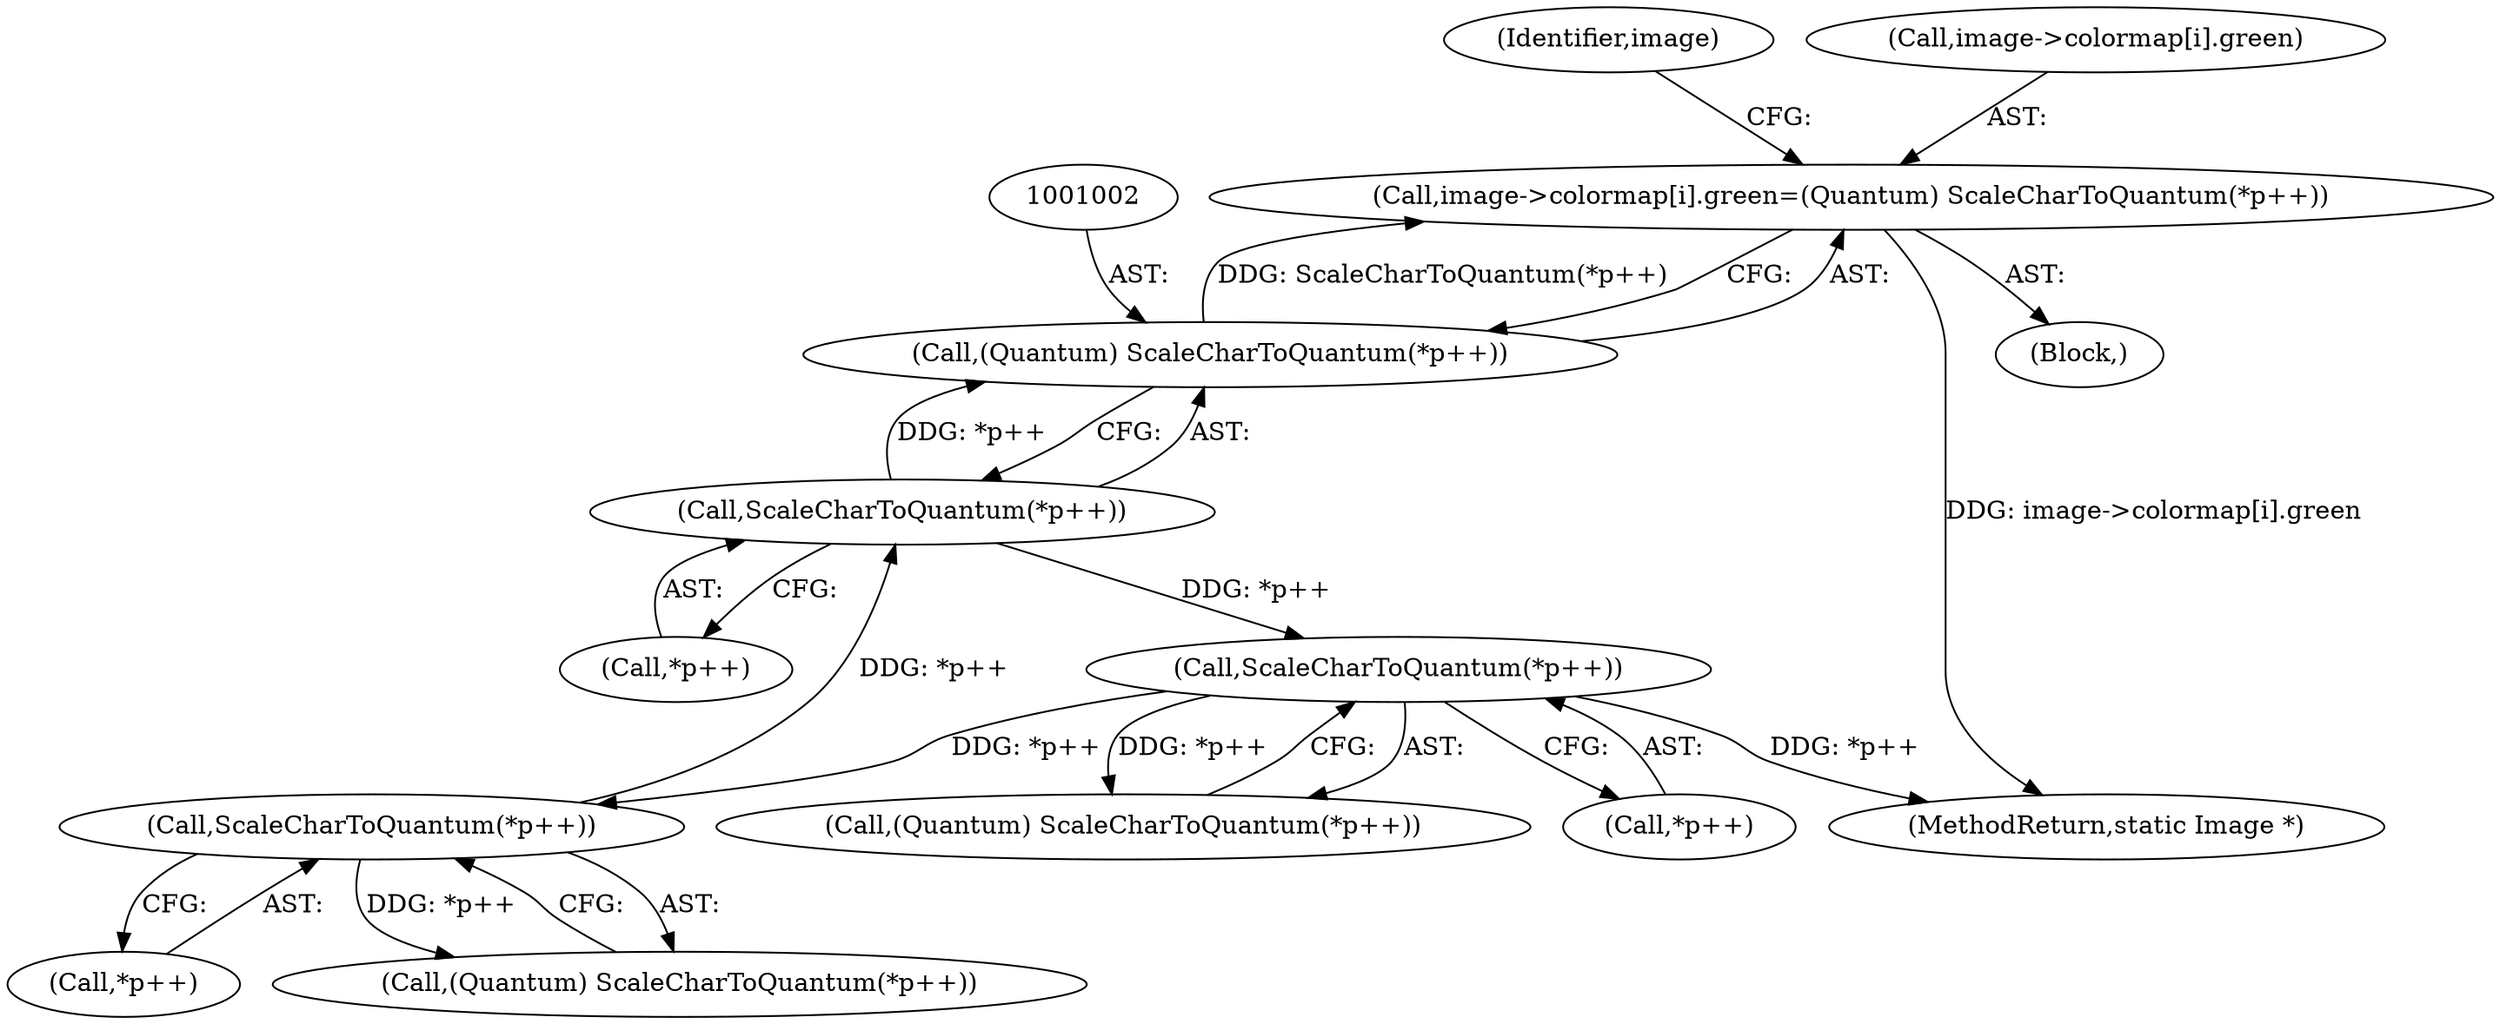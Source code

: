 digraph "0_ImageMagick_f6e9d0d9955e85bdd7540b251cd50d598dacc5e6_25@array" {
"1000993" [label="(Call,image->colormap[i].green=(Quantum) ScaleCharToQuantum(*p++))"];
"1001001" [label="(Call,(Quantum) ScaleCharToQuantum(*p++))"];
"1001003" [label="(Call,ScaleCharToQuantum(*p++))"];
"1000989" [label="(Call,ScaleCharToQuantum(*p++))"];
"1001017" [label="(Call,ScaleCharToQuantum(*p++))"];
"1001001" [label="(Call,(Quantum) ScaleCharToQuantum(*p++))"];
"1001017" [label="(Call,ScaleCharToQuantum(*p++))"];
"1001004" [label="(Call,*p++)"];
"1002135" [label="(MethodReturn,static Image *)"];
"1001015" [label="(Call,(Quantum) ScaleCharToQuantum(*p++))"];
"1001018" [label="(Call,*p++)"];
"1000990" [label="(Call,*p++)"];
"1000987" [label="(Call,(Quantum) ScaleCharToQuantum(*p++))"];
"1001011" [label="(Identifier,image)"];
"1000993" [label="(Call,image->colormap[i].green=(Quantum) ScaleCharToQuantum(*p++))"];
"1000989" [label="(Call,ScaleCharToQuantum(*p++))"];
"1000978" [label="(Block,)"];
"1001003" [label="(Call,ScaleCharToQuantum(*p++))"];
"1000994" [label="(Call,image->colormap[i].green)"];
"1000993" -> "1000978"  [label="AST: "];
"1000993" -> "1001001"  [label="CFG: "];
"1000994" -> "1000993"  [label="AST: "];
"1001001" -> "1000993"  [label="AST: "];
"1001011" -> "1000993"  [label="CFG: "];
"1000993" -> "1002135"  [label="DDG: image->colormap[i].green"];
"1001001" -> "1000993"  [label="DDG: ScaleCharToQuantum(*p++)"];
"1001001" -> "1001003"  [label="CFG: "];
"1001002" -> "1001001"  [label="AST: "];
"1001003" -> "1001001"  [label="AST: "];
"1001003" -> "1001001"  [label="DDG: *p++"];
"1001003" -> "1001004"  [label="CFG: "];
"1001004" -> "1001003"  [label="AST: "];
"1000989" -> "1001003"  [label="DDG: *p++"];
"1001003" -> "1001017"  [label="DDG: *p++"];
"1000989" -> "1000987"  [label="AST: "];
"1000989" -> "1000990"  [label="CFG: "];
"1000990" -> "1000989"  [label="AST: "];
"1000987" -> "1000989"  [label="CFG: "];
"1000989" -> "1000987"  [label="DDG: *p++"];
"1001017" -> "1000989"  [label="DDG: *p++"];
"1001017" -> "1001015"  [label="AST: "];
"1001017" -> "1001018"  [label="CFG: "];
"1001018" -> "1001017"  [label="AST: "];
"1001015" -> "1001017"  [label="CFG: "];
"1001017" -> "1002135"  [label="DDG: *p++"];
"1001017" -> "1001015"  [label="DDG: *p++"];
}
